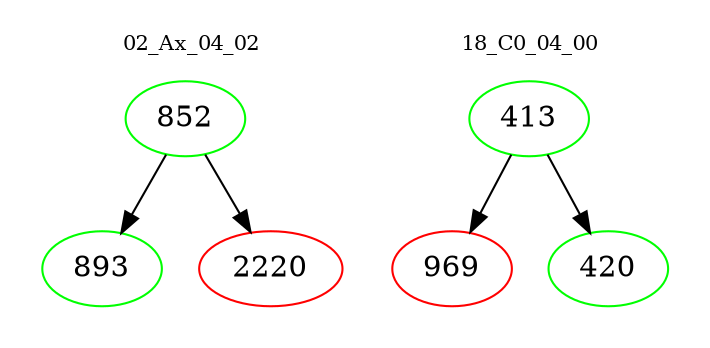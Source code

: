 digraph{
subgraph cluster_0 {
color = white
label = "02_Ax_04_02";
fontsize=10;
T0_852 [label="852", color="green"]
T0_852 -> T0_893 [color="black"]
T0_893 [label="893", color="green"]
T0_852 -> T0_2220 [color="black"]
T0_2220 [label="2220", color="red"]
}
subgraph cluster_1 {
color = white
label = "18_C0_04_00";
fontsize=10;
T1_413 [label="413", color="green"]
T1_413 -> T1_969 [color="black"]
T1_969 [label="969", color="red"]
T1_413 -> T1_420 [color="black"]
T1_420 [label="420", color="green"]
}
}
